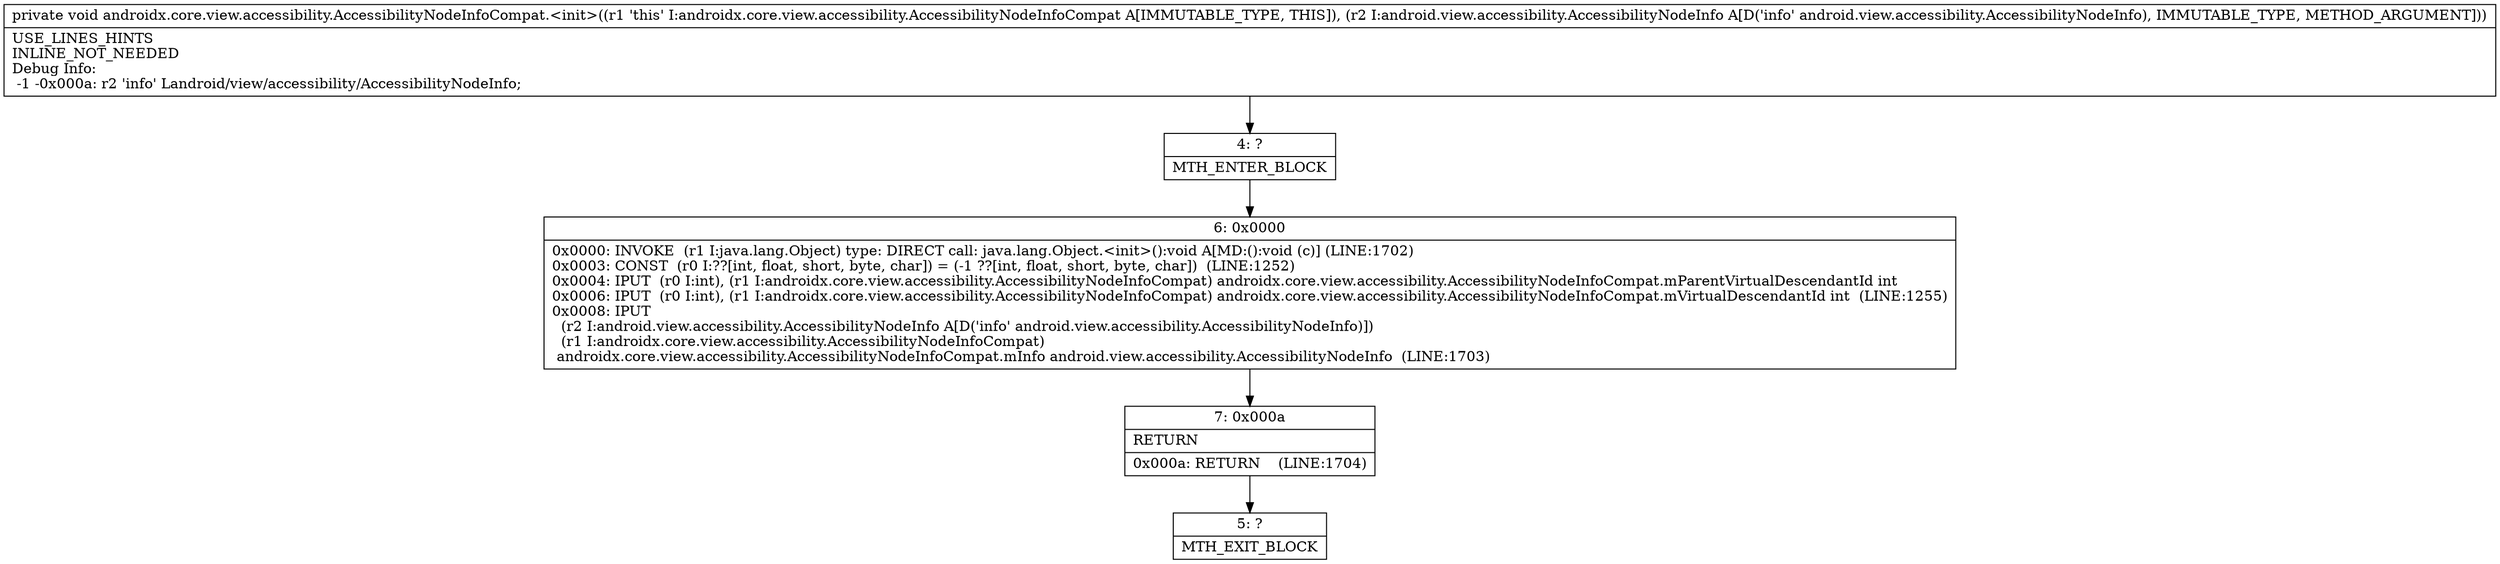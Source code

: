 digraph "CFG forandroidx.core.view.accessibility.AccessibilityNodeInfoCompat.\<init\>(Landroid\/view\/accessibility\/AccessibilityNodeInfo;)V" {
Node_4 [shape=record,label="{4\:\ ?|MTH_ENTER_BLOCK\l}"];
Node_6 [shape=record,label="{6\:\ 0x0000|0x0000: INVOKE  (r1 I:java.lang.Object) type: DIRECT call: java.lang.Object.\<init\>():void A[MD:():void (c)] (LINE:1702)\l0x0003: CONST  (r0 I:??[int, float, short, byte, char]) = (\-1 ??[int, float, short, byte, char])  (LINE:1252)\l0x0004: IPUT  (r0 I:int), (r1 I:androidx.core.view.accessibility.AccessibilityNodeInfoCompat) androidx.core.view.accessibility.AccessibilityNodeInfoCompat.mParentVirtualDescendantId int \l0x0006: IPUT  (r0 I:int), (r1 I:androidx.core.view.accessibility.AccessibilityNodeInfoCompat) androidx.core.view.accessibility.AccessibilityNodeInfoCompat.mVirtualDescendantId int  (LINE:1255)\l0x0008: IPUT  \l  (r2 I:android.view.accessibility.AccessibilityNodeInfo A[D('info' android.view.accessibility.AccessibilityNodeInfo)])\l  (r1 I:androidx.core.view.accessibility.AccessibilityNodeInfoCompat)\l androidx.core.view.accessibility.AccessibilityNodeInfoCompat.mInfo android.view.accessibility.AccessibilityNodeInfo  (LINE:1703)\l}"];
Node_7 [shape=record,label="{7\:\ 0x000a|RETURN\l|0x000a: RETURN    (LINE:1704)\l}"];
Node_5 [shape=record,label="{5\:\ ?|MTH_EXIT_BLOCK\l}"];
MethodNode[shape=record,label="{private void androidx.core.view.accessibility.AccessibilityNodeInfoCompat.\<init\>((r1 'this' I:androidx.core.view.accessibility.AccessibilityNodeInfoCompat A[IMMUTABLE_TYPE, THIS]), (r2 I:android.view.accessibility.AccessibilityNodeInfo A[D('info' android.view.accessibility.AccessibilityNodeInfo), IMMUTABLE_TYPE, METHOD_ARGUMENT]))  | USE_LINES_HINTS\lINLINE_NOT_NEEDED\lDebug Info:\l  \-1 \-0x000a: r2 'info' Landroid\/view\/accessibility\/AccessibilityNodeInfo;\l}"];
MethodNode -> Node_4;Node_4 -> Node_6;
Node_6 -> Node_7;
Node_7 -> Node_5;
}

